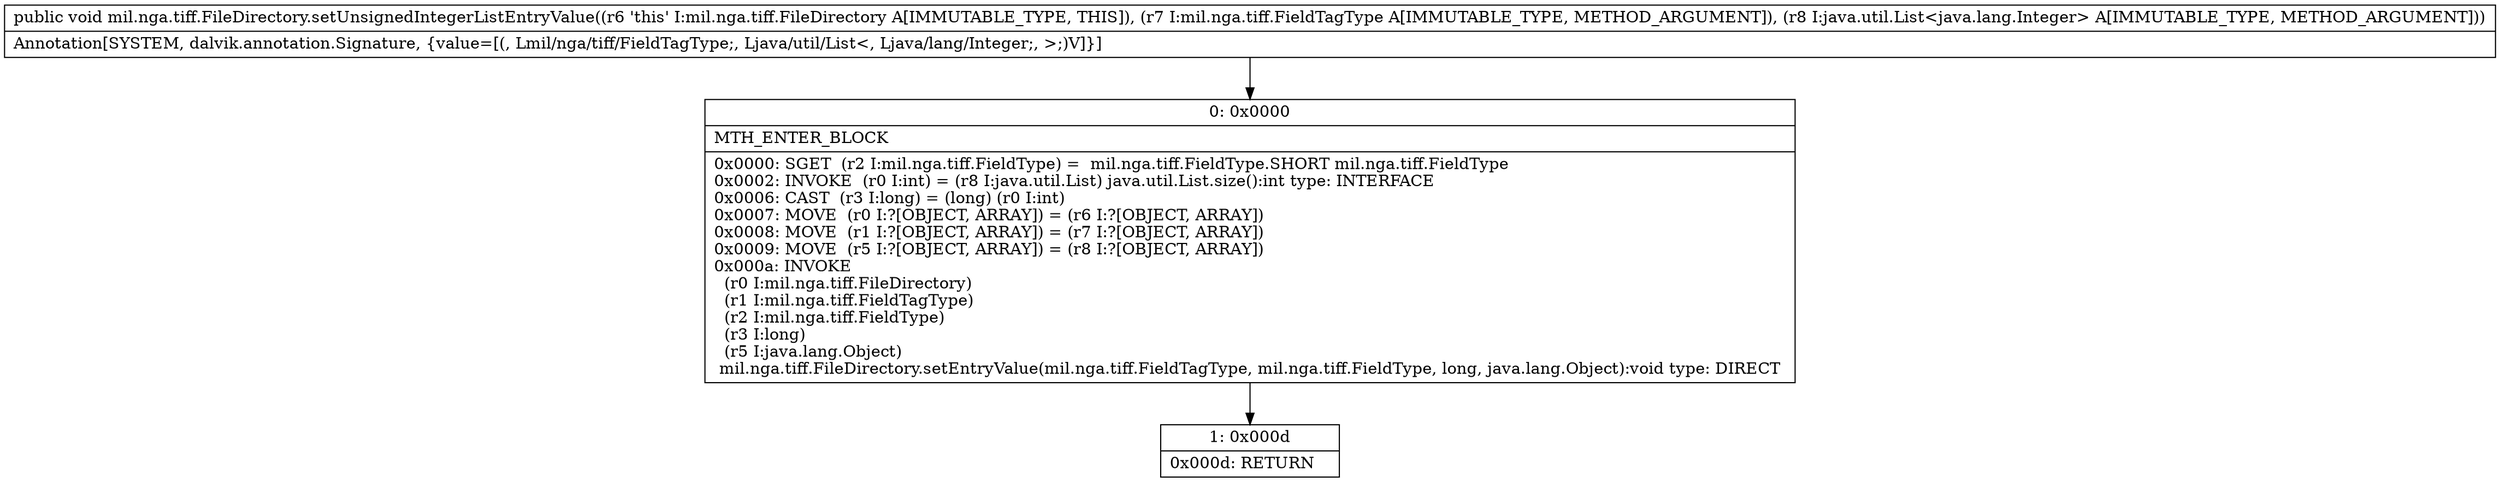 digraph "CFG formil.nga.tiff.FileDirectory.setUnsignedIntegerListEntryValue(Lmil\/nga\/tiff\/FieldTagType;Ljava\/util\/List;)V" {
Node_0 [shape=record,label="{0\:\ 0x0000|MTH_ENTER_BLOCK\l|0x0000: SGET  (r2 I:mil.nga.tiff.FieldType) =  mil.nga.tiff.FieldType.SHORT mil.nga.tiff.FieldType \l0x0002: INVOKE  (r0 I:int) = (r8 I:java.util.List) java.util.List.size():int type: INTERFACE \l0x0006: CAST  (r3 I:long) = (long) (r0 I:int) \l0x0007: MOVE  (r0 I:?[OBJECT, ARRAY]) = (r6 I:?[OBJECT, ARRAY]) \l0x0008: MOVE  (r1 I:?[OBJECT, ARRAY]) = (r7 I:?[OBJECT, ARRAY]) \l0x0009: MOVE  (r5 I:?[OBJECT, ARRAY]) = (r8 I:?[OBJECT, ARRAY]) \l0x000a: INVOKE  \l  (r0 I:mil.nga.tiff.FileDirectory)\l  (r1 I:mil.nga.tiff.FieldTagType)\l  (r2 I:mil.nga.tiff.FieldType)\l  (r3 I:long)\l  (r5 I:java.lang.Object)\l mil.nga.tiff.FileDirectory.setEntryValue(mil.nga.tiff.FieldTagType, mil.nga.tiff.FieldType, long, java.lang.Object):void type: DIRECT \l}"];
Node_1 [shape=record,label="{1\:\ 0x000d|0x000d: RETURN   \l}"];
MethodNode[shape=record,label="{public void mil.nga.tiff.FileDirectory.setUnsignedIntegerListEntryValue((r6 'this' I:mil.nga.tiff.FileDirectory A[IMMUTABLE_TYPE, THIS]), (r7 I:mil.nga.tiff.FieldTagType A[IMMUTABLE_TYPE, METHOD_ARGUMENT]), (r8 I:java.util.List\<java.lang.Integer\> A[IMMUTABLE_TYPE, METHOD_ARGUMENT]))  | Annotation[SYSTEM, dalvik.annotation.Signature, \{value=[(, Lmil\/nga\/tiff\/FieldTagType;, Ljava\/util\/List\<, Ljava\/lang\/Integer;, \>;)V]\}]\l}"];
MethodNode -> Node_0;
Node_0 -> Node_1;
}

